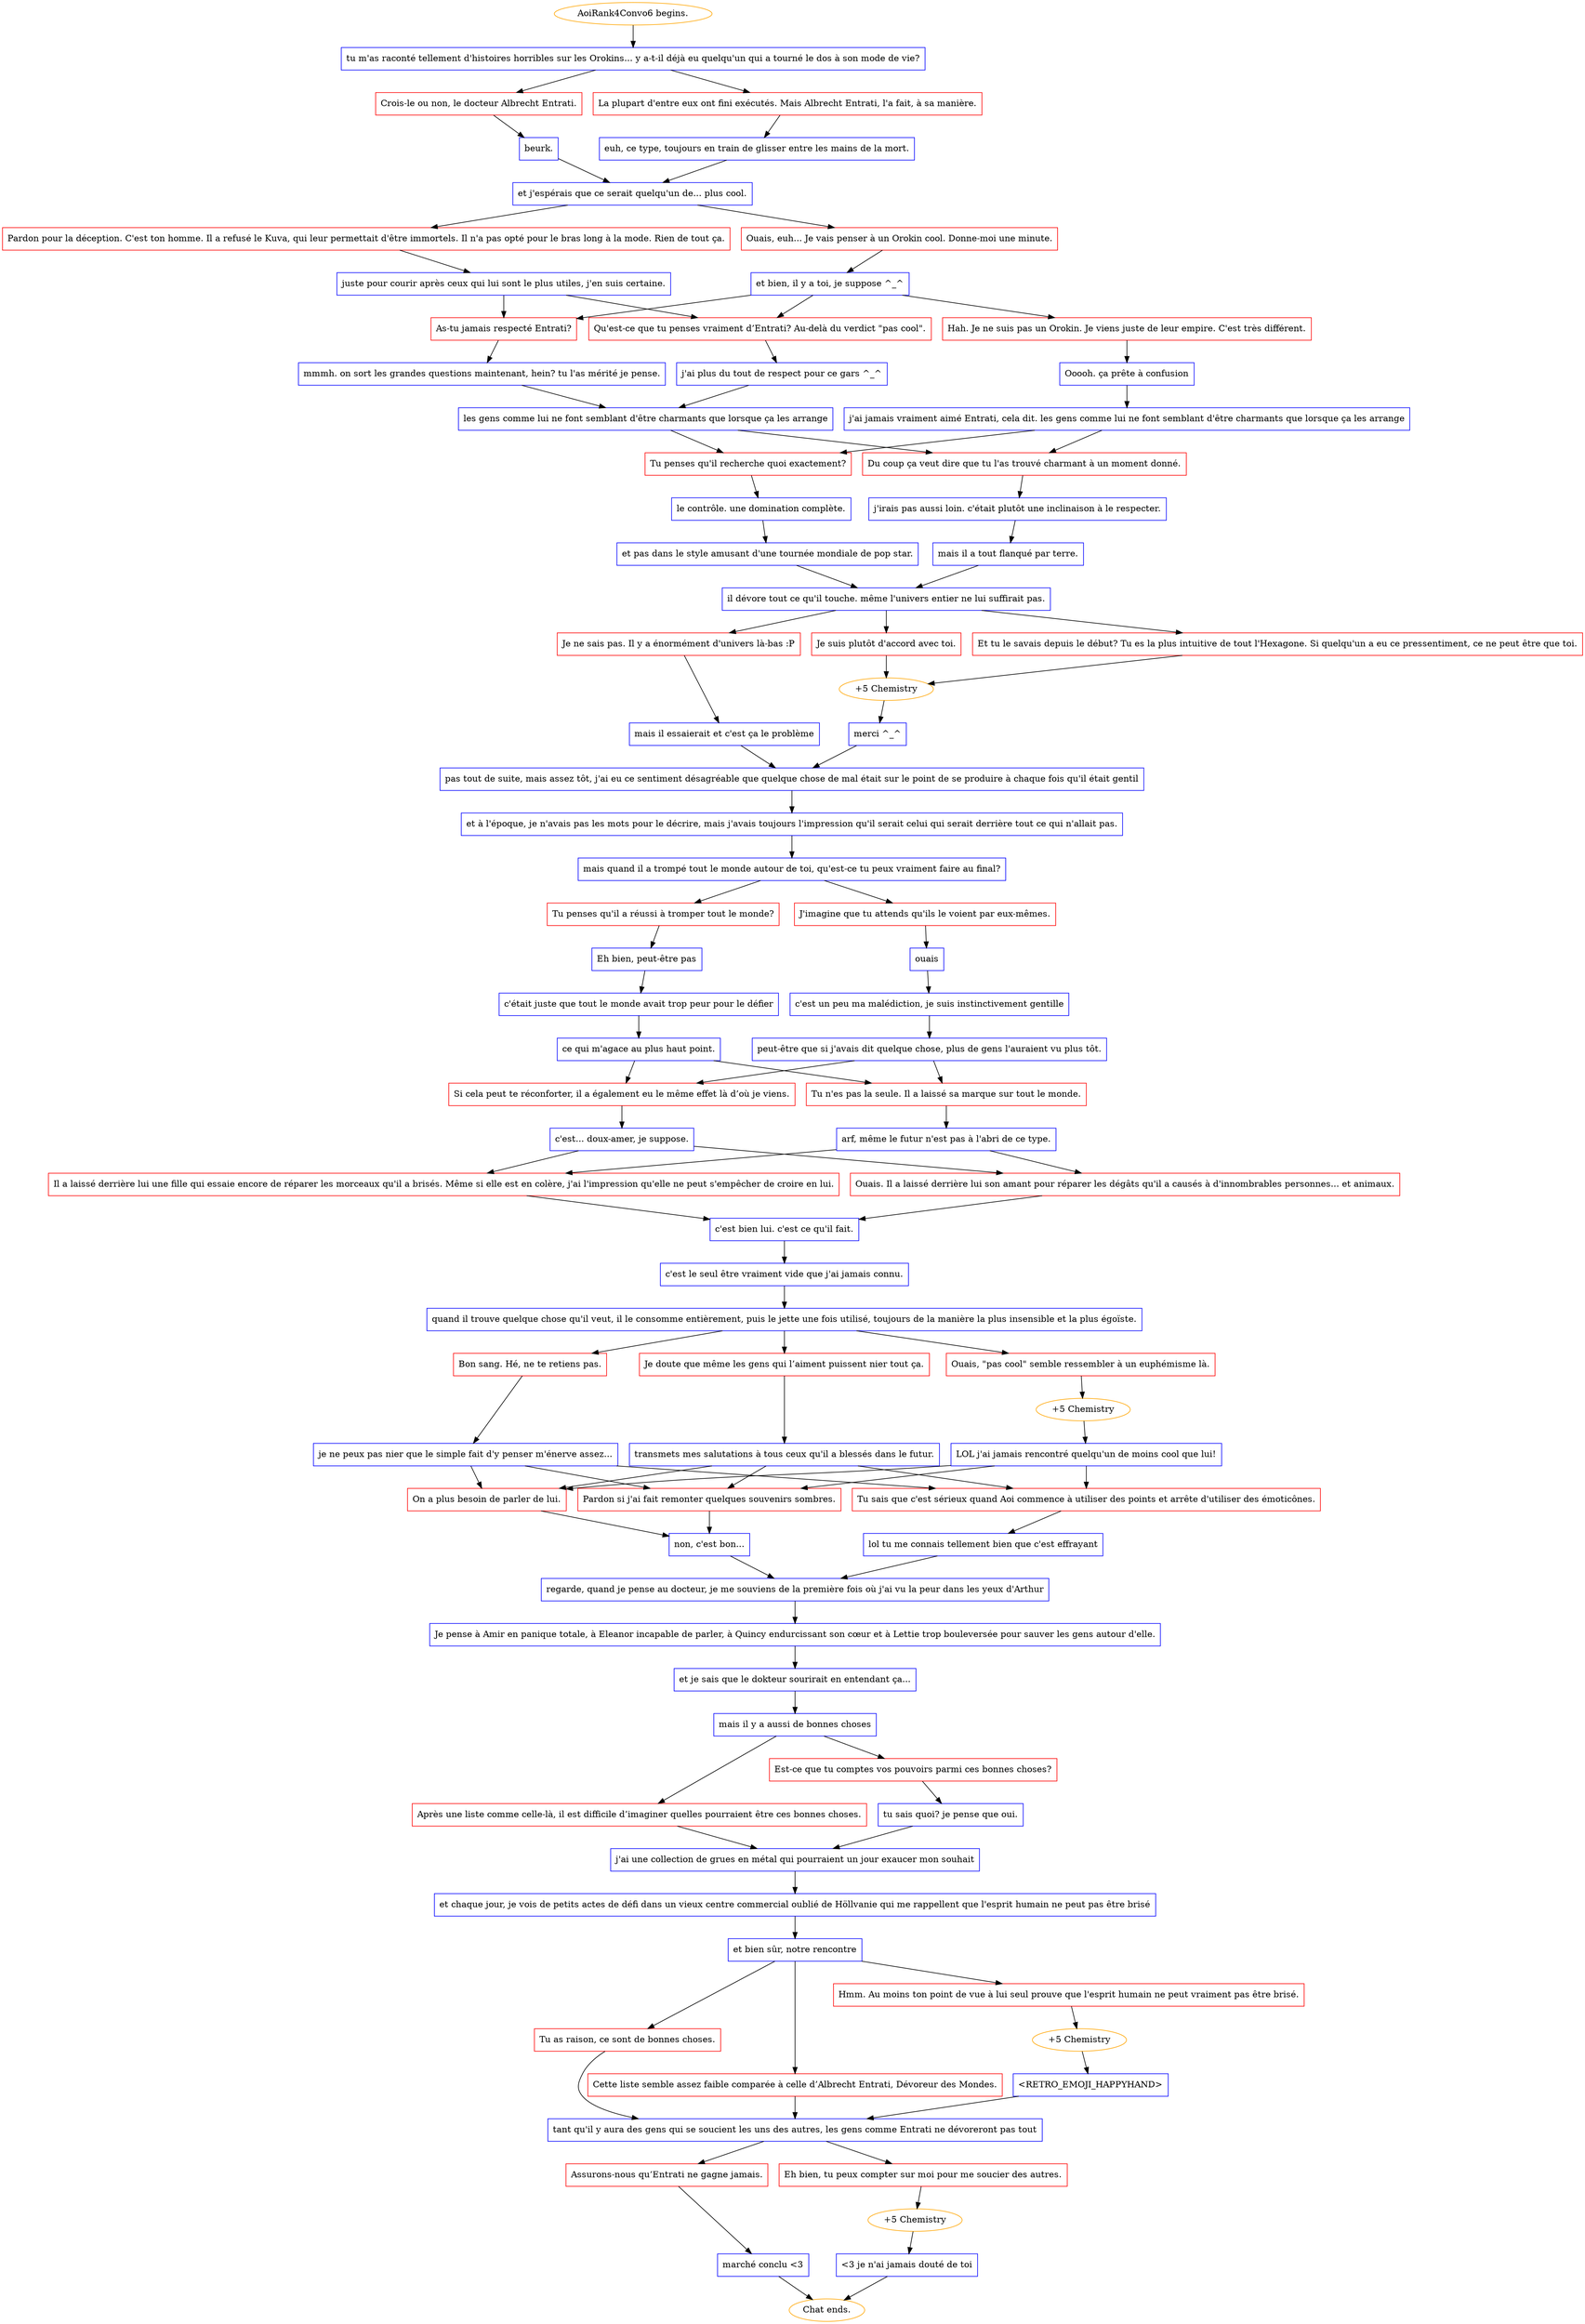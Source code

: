digraph {
	"AoiRank4Convo6 begins." [color=orange];
		"AoiRank4Convo6 begins." -> j195620275;
	j195620275 [label="tu m'as raconté tellement d'histoires horribles sur les Orokins... y a-t-il déjà eu quelqu'un qui a tourné le dos à son mode de vie?",shape=box,color=blue];
		j195620275 -> j2635696929;
		j195620275 -> j544258256;
	j2635696929 [label="Crois-le ou non, le docteur Albrecht Entrati.",shape=box,color=red];
		j2635696929 -> j3214249316;
	j544258256 [label="La plupart d'entre eux ont fini exécutés. Mais Albrecht Entrati, l'a fait, à sa manière.",shape=box,color=red];
		j544258256 -> j553773375;
	j3214249316 [label="beurk.",shape=box,color=blue];
		j3214249316 -> j1045105432;
	j553773375 [label="euh, ce type, toujours en train de glisser entre les mains de la mort.",shape=box,color=blue];
		j553773375 -> j1045105432;
	j1045105432 [label="et j'espérais que ce serait quelqu'un de... plus cool.",shape=box,color=blue];
		j1045105432 -> j2903579783;
		j1045105432 -> j1122941823;
	j2903579783 [label="Pardon pour la déception. C'est ton homme. Il a refusé le Kuva, qui leur permettait d'être immortels. Il n'a pas opté pour le bras long à la mode. Rien de tout ça.",shape=box,color=red];
		j2903579783 -> j2845376989;
	j1122941823 [label="Ouais, euh... Je vais penser à un Orokin cool. Donne-moi une minute.",shape=box,color=red];
		j1122941823 -> j283062009;
	j2845376989 [label="juste pour courir après ceux qui lui sont le plus utiles, j'en suis certaine.",shape=box,color=blue];
		j2845376989 -> j837275979;
		j2845376989 -> j119978775;
	j283062009 [label="et bien, il y a toi, je suppose ^_^",shape=box,color=blue];
		j283062009 -> j837275979;
		j283062009 -> j119978775;
		j283062009 -> j187325274;
	j837275979 [label="As-tu jamais respecté Entrati?",shape=box,color=red];
		j837275979 -> j2843794018;
	j119978775 [label="Qu'est-ce que tu penses vraiment d’Entrati? Au-delà du verdict \"pas cool\".",shape=box,color=red];
		j119978775 -> j2315832231;
	j187325274 [label="Hah. Je ne suis pas un Orokin. Je viens juste de leur empire. C'est très différent.",shape=box,color=red];
		j187325274 -> j2529738184;
	j2843794018 [label="mmmh. on sort les grandes questions maintenant, hein? tu l'as mérité je pense.",shape=box,color=blue];
		j2843794018 -> j994331911;
	j2315832231 [label="j'ai plus du tout de respect pour ce gars ^_^",shape=box,color=blue];
		j2315832231 -> j994331911;
	j2529738184 [label="Ooooh. ça prête à confusion",shape=box,color=blue];
		j2529738184 -> j2926229856;
	j994331911 [label="les gens comme lui ne font semblant d'être charmants que lorsque ça les arrange",shape=box,color=blue];
		j994331911 -> j2360905078;
		j994331911 -> j1100443901;
	j2926229856 [label="j'ai jamais vraiment aimé Entrati, cela dit. les gens comme lui ne font semblant d'être charmants que lorsque ça les arrange",shape=box,color=blue];
		j2926229856 -> j2360905078;
		j2926229856 -> j1100443901;
	j2360905078 [label="Tu penses qu'il recherche quoi exactement?",shape=box,color=red];
		j2360905078 -> j3328516406;
	j1100443901 [label="Du coup ça veut dire que tu l'as trouvé charmant à un moment donné.",shape=box,color=red];
		j1100443901 -> j3646943874;
	j3328516406 [label="le contrôle. une domination complète.",shape=box,color=blue];
		j3328516406 -> j1203715569;
	j3646943874 [label="j'irais pas aussi loin. c'était plutôt une inclinaison à le respecter.",shape=box,color=blue];
		j3646943874 -> j1772231016;
	j1203715569 [label="et pas dans le style amusant d'une tournée mondiale de pop star.",shape=box,color=blue];
		j1203715569 -> j3567171018;
	j1772231016 [label="mais il a tout flanqué par terre.",shape=box,color=blue];
		j1772231016 -> j3567171018;
	j3567171018 [label="il dévore tout ce qu'il touche. même l'univers entier ne lui suffirait pas.",shape=box,color=blue];
		j3567171018 -> j1449434838;
		j3567171018 -> j3303131678;
		j3567171018 -> j2884299591;
	j1449434838 [label="Et tu le savais depuis le début? Tu es la plus intuitive de tout l'Hexagone. Si quelqu'un a eu ce pressentiment, ce ne peut être que toi.",shape=box,color=red];
		j1449434838 -> j2996833309;
	j3303131678 [label="Je suis plutôt d'accord avec toi.",shape=box,color=red];
		j3303131678 -> j2996833309;
	j2884299591 [label="Je ne sais pas. Il y a énormément d'univers là-bas :P",shape=box,color=red];
		j2884299591 -> j3040063113;
	j2996833309 [label="+5 Chemistry",color=orange];
		j2996833309 -> j4172247171;
	j3040063113 [label="mais il essaierait et c'est ça le problème",shape=box,color=blue];
		j3040063113 -> j3888100682;
	j4172247171 [label="merci ^_^",shape=box,color=blue];
		j4172247171 -> j3888100682;
	j3888100682 [label="pas tout de suite, mais assez tôt, j'ai eu ce sentiment désagréable que quelque chose de mal était sur le point de se produire à chaque fois qu'il était gentil",shape=box,color=blue];
		j3888100682 -> j886447378;
	j886447378 [label="et à l'époque, je n'avais pas les mots pour le décrire, mais j'avais toujours l'impression qu'il serait celui qui serait derrière tout ce qui n'allait pas.",shape=box,color=blue];
		j886447378 -> j3205881884;
	j3205881884 [label="mais quand il a trompé tout le monde autour de toi, qu'est-ce tu peux vraiment faire au final?",shape=box,color=blue];
		j3205881884 -> j1540161085;
		j3205881884 -> j3482150483;
	j1540161085 [label="Tu penses qu'il a réussi à tromper tout le monde?",shape=box,color=red];
		j1540161085 -> j439567047;
	j3482150483 [label="J'imagine que tu attends qu'ils le voient par eux-mêmes.",shape=box,color=red];
		j3482150483 -> j2366909979;
	j439567047 [label="Eh bien, peut-être pas",shape=box,color=blue];
		j439567047 -> j2460179672;
	j2366909979 [label="ouais",shape=box,color=blue];
		j2366909979 -> j489195016;
	j2460179672 [label="c'était juste que tout le monde avait trop peur pour le défier",shape=box,color=blue];
		j2460179672 -> j3421843948;
	j489195016 [label="c'est un peu ma malédiction, je suis instinctivement gentille",shape=box,color=blue];
		j489195016 -> j2250434364;
	j3421843948 [label="ce qui m'agace au plus haut point.",shape=box,color=blue];
		j3421843948 -> j3936730289;
		j3421843948 -> j1550383492;
	j2250434364 [label="peut-être que si j'avais dit quelque chose, plus de gens l'auraient vu plus tôt.",shape=box,color=blue];
		j2250434364 -> j3936730289;
		j2250434364 -> j1550383492;
	j3936730289 [label="Si cela peut te réconforter, il a également eu le même effet là d’où je viens.",shape=box,color=red];
		j3936730289 -> j919955708;
	j1550383492 [label="Tu n'es pas la seule. Il a laissé sa marque sur tout le monde.",shape=box,color=red];
		j1550383492 -> j1595462337;
	j919955708 [label="c'est... doux-amer, je suppose.",shape=box,color=blue];
		j919955708 -> j454194858;
		j919955708 -> j3477232253;
	j1595462337 [label="arf, même le futur n'est pas à l'abri de ce type.",shape=box,color=blue];
		j1595462337 -> j454194858;
		j1595462337 -> j3477232253;
	j454194858 [label="Il a laissé derrière lui une fille qui essaie encore de réparer les morceaux qu'il a brisés. Même si elle est en colère, j'ai l'impression qu'elle ne peut s'empêcher de croire en lui.",shape=box,color=red];
		j454194858 -> j4283316295;
	j3477232253 [label="Ouais. Il a laissé derrière lui son amant pour réparer les dégâts qu'il a causés à d'innombrables personnes... et animaux.",shape=box,color=red];
		j3477232253 -> j4283316295;
	j4283316295 [label="c'est bien lui. c'est ce qu'il fait.",shape=box,color=blue];
		j4283316295 -> j4170999699;
	j4170999699 [label="c'est le seul être vraiment vide que j'ai jamais connu.",shape=box,color=blue];
		j4170999699 -> j3048777393;
	j3048777393 [label="quand il trouve quelque chose qu'il veut, il le consomme entièrement, puis le jette une fois utilisé, toujours de la manière la plus insensible et la plus égoïste.",shape=box,color=blue];
		j3048777393 -> j3061506486;
		j3048777393 -> j669966828;
		j3048777393 -> j2110951050;
	j3061506486 [label="Ouais, \"pas cool\" semble ressembler à un euphémisme là.",shape=box,color=red];
		j3061506486 -> j3042100410;
	j669966828 [label="Bon sang. Hé, ne te retiens pas.",shape=box,color=red];
		j669966828 -> j2778104080;
	j2110951050 [label="Je doute que même les gens qui l’aiment puissent nier tout ça.",shape=box,color=red];
		j2110951050 -> j3798612965;
	j3042100410 [label="+5 Chemistry",color=orange];
		j3042100410 -> j2068646851;
	j2778104080 [label="je ne peux pas nier que le simple fait d'y penser m'énerve assez...",shape=box,color=blue];
		j2778104080 -> j2091470512;
		j2778104080 -> j340681746;
		j2778104080 -> j3955615983;
	j3798612965 [label="transmets mes salutations à tous ceux qu'il a blessés dans le futur.",shape=box,color=blue];
		j3798612965 -> j2091470512;
		j3798612965 -> j340681746;
		j3798612965 -> j3955615983;
	j2068646851 [label="LOL j'ai jamais rencontré quelqu'un de moins cool que lui!",shape=box,color=blue];
		j2068646851 -> j2091470512;
		j2068646851 -> j340681746;
		j2068646851 -> j3955615983;
	j2091470512 [label="Pardon si j'ai fait remonter quelques souvenirs sombres.",shape=box,color=red];
		j2091470512 -> j2521056697;
	j340681746 [label="On a plus besoin de parler de lui.",shape=box,color=red];
		j340681746 -> j2521056697;
	j3955615983 [label="Tu sais que c'est sérieux quand Aoi commence à utiliser des points et arrête d'utiliser des émoticônes.",shape=box,color=red];
		j3955615983 -> j2711553964;
	j2521056697 [label="non, c'est bon...",shape=box,color=blue];
		j2521056697 -> j393430061;
	j2711553964 [label="lol tu me connais tellement bien que c'est effrayant",shape=box,color=blue];
		j2711553964 -> j393430061;
	j393430061 [label="regarde, quand je pense au docteur, je me souviens de la première fois où j'ai vu la peur dans les yeux d'Arthur",shape=box,color=blue];
		j393430061 -> j584556298;
	j584556298 [label="Je pense à Amir en panique totale, à Eleanor incapable de parler, à Quincy endurcissant son cœur et à Lettie trop bouleversée pour sauver les gens autour d'elle.",shape=box,color=blue];
		j584556298 -> j2692094271;
	j2692094271 [label="et je sais que le dokteur sourirait en entendant ça...",shape=box,color=blue];
		j2692094271 -> j392492467;
	j392492467 [label="mais il y a aussi de bonnes choses",shape=box,color=blue];
		j392492467 -> j3291258765;
		j392492467 -> j3739299655;
	j3291258765 [label="Après une liste comme celle-là, il est difficile d’imaginer quelles pourraient être ces bonnes choses.",shape=box,color=red];
		j3291258765 -> j2988551693;
	j3739299655 [label="Est-ce que tu comptes vos pouvoirs parmi ces bonnes choses?",shape=box,color=red];
		j3739299655 -> j1097934053;
	j2988551693 [label="j'ai une collection de grues en métal qui pourraient un jour exaucer mon souhait",shape=box,color=blue];
		j2988551693 -> j1633390233;
	j1097934053 [label="tu sais quoi? je pense que oui.",shape=box,color=blue];
		j1097934053 -> j2988551693;
	j1633390233 [label="et chaque jour, je vois de petits actes de défi dans un vieux centre commercial oublié de Höllvanie qui me rappellent que l'esprit humain ne peut pas être brisé",shape=box,color=blue];
		j1633390233 -> j1182558502;
	j1182558502 [label="et bien sûr, notre rencontre",shape=box,color=blue];
		j1182558502 -> j3050738391;
		j1182558502 -> j3299730667;
		j1182558502 -> j4035854016;
	j3050738391 [label="Hmm. Au moins ton point de vue à lui seul prouve que l'esprit humain ne peut vraiment pas être brisé.",shape=box,color=red];
		j3050738391 -> j75306187;
	j3299730667 [label="Tu as raison, ce sont de bonnes choses.",shape=box,color=red];
		j3299730667 -> j3709762460;
	j4035854016 [label="Cette liste semble assez faible comparée à celle d’Albrecht Entrati, Dévoreur des Mondes.",shape=box,color=red];
		j4035854016 -> j3709762460;
	j75306187 [label="+5 Chemistry",color=orange];
		j75306187 -> j2595754799;
	j3709762460 [label="tant qu'il y aura des gens qui se soucient les uns des autres, les gens comme Entrati ne dévoreront pas tout",shape=box,color=blue];
		j3709762460 -> j175456821;
		j3709762460 -> j162271301;
	j2595754799 [label="<RETRO_EMOJI_HAPPYHAND>",shape=box,color=blue];
		j2595754799 -> j3709762460;
	j175456821 [label="Assurons-nous qu’Entrati ne gagne jamais.",shape=box,color=red];
		j175456821 -> j1994961517;
	j162271301 [label="Eh bien, tu peux compter sur moi pour me soucier des autres.",shape=box,color=red];
		j162271301 -> j4252763293;
	j1994961517 [label="marché conclu <3",shape=box,color=blue];
		j1994961517 -> "Chat ends.";
	j4252763293 [label="+5 Chemistry",color=orange];
		j4252763293 -> j420941297;
	"Chat ends." [color=orange];
	j420941297 [label="<3 je n'ai jamais douté de toi",shape=box,color=blue];
		j420941297 -> "Chat ends.";
}